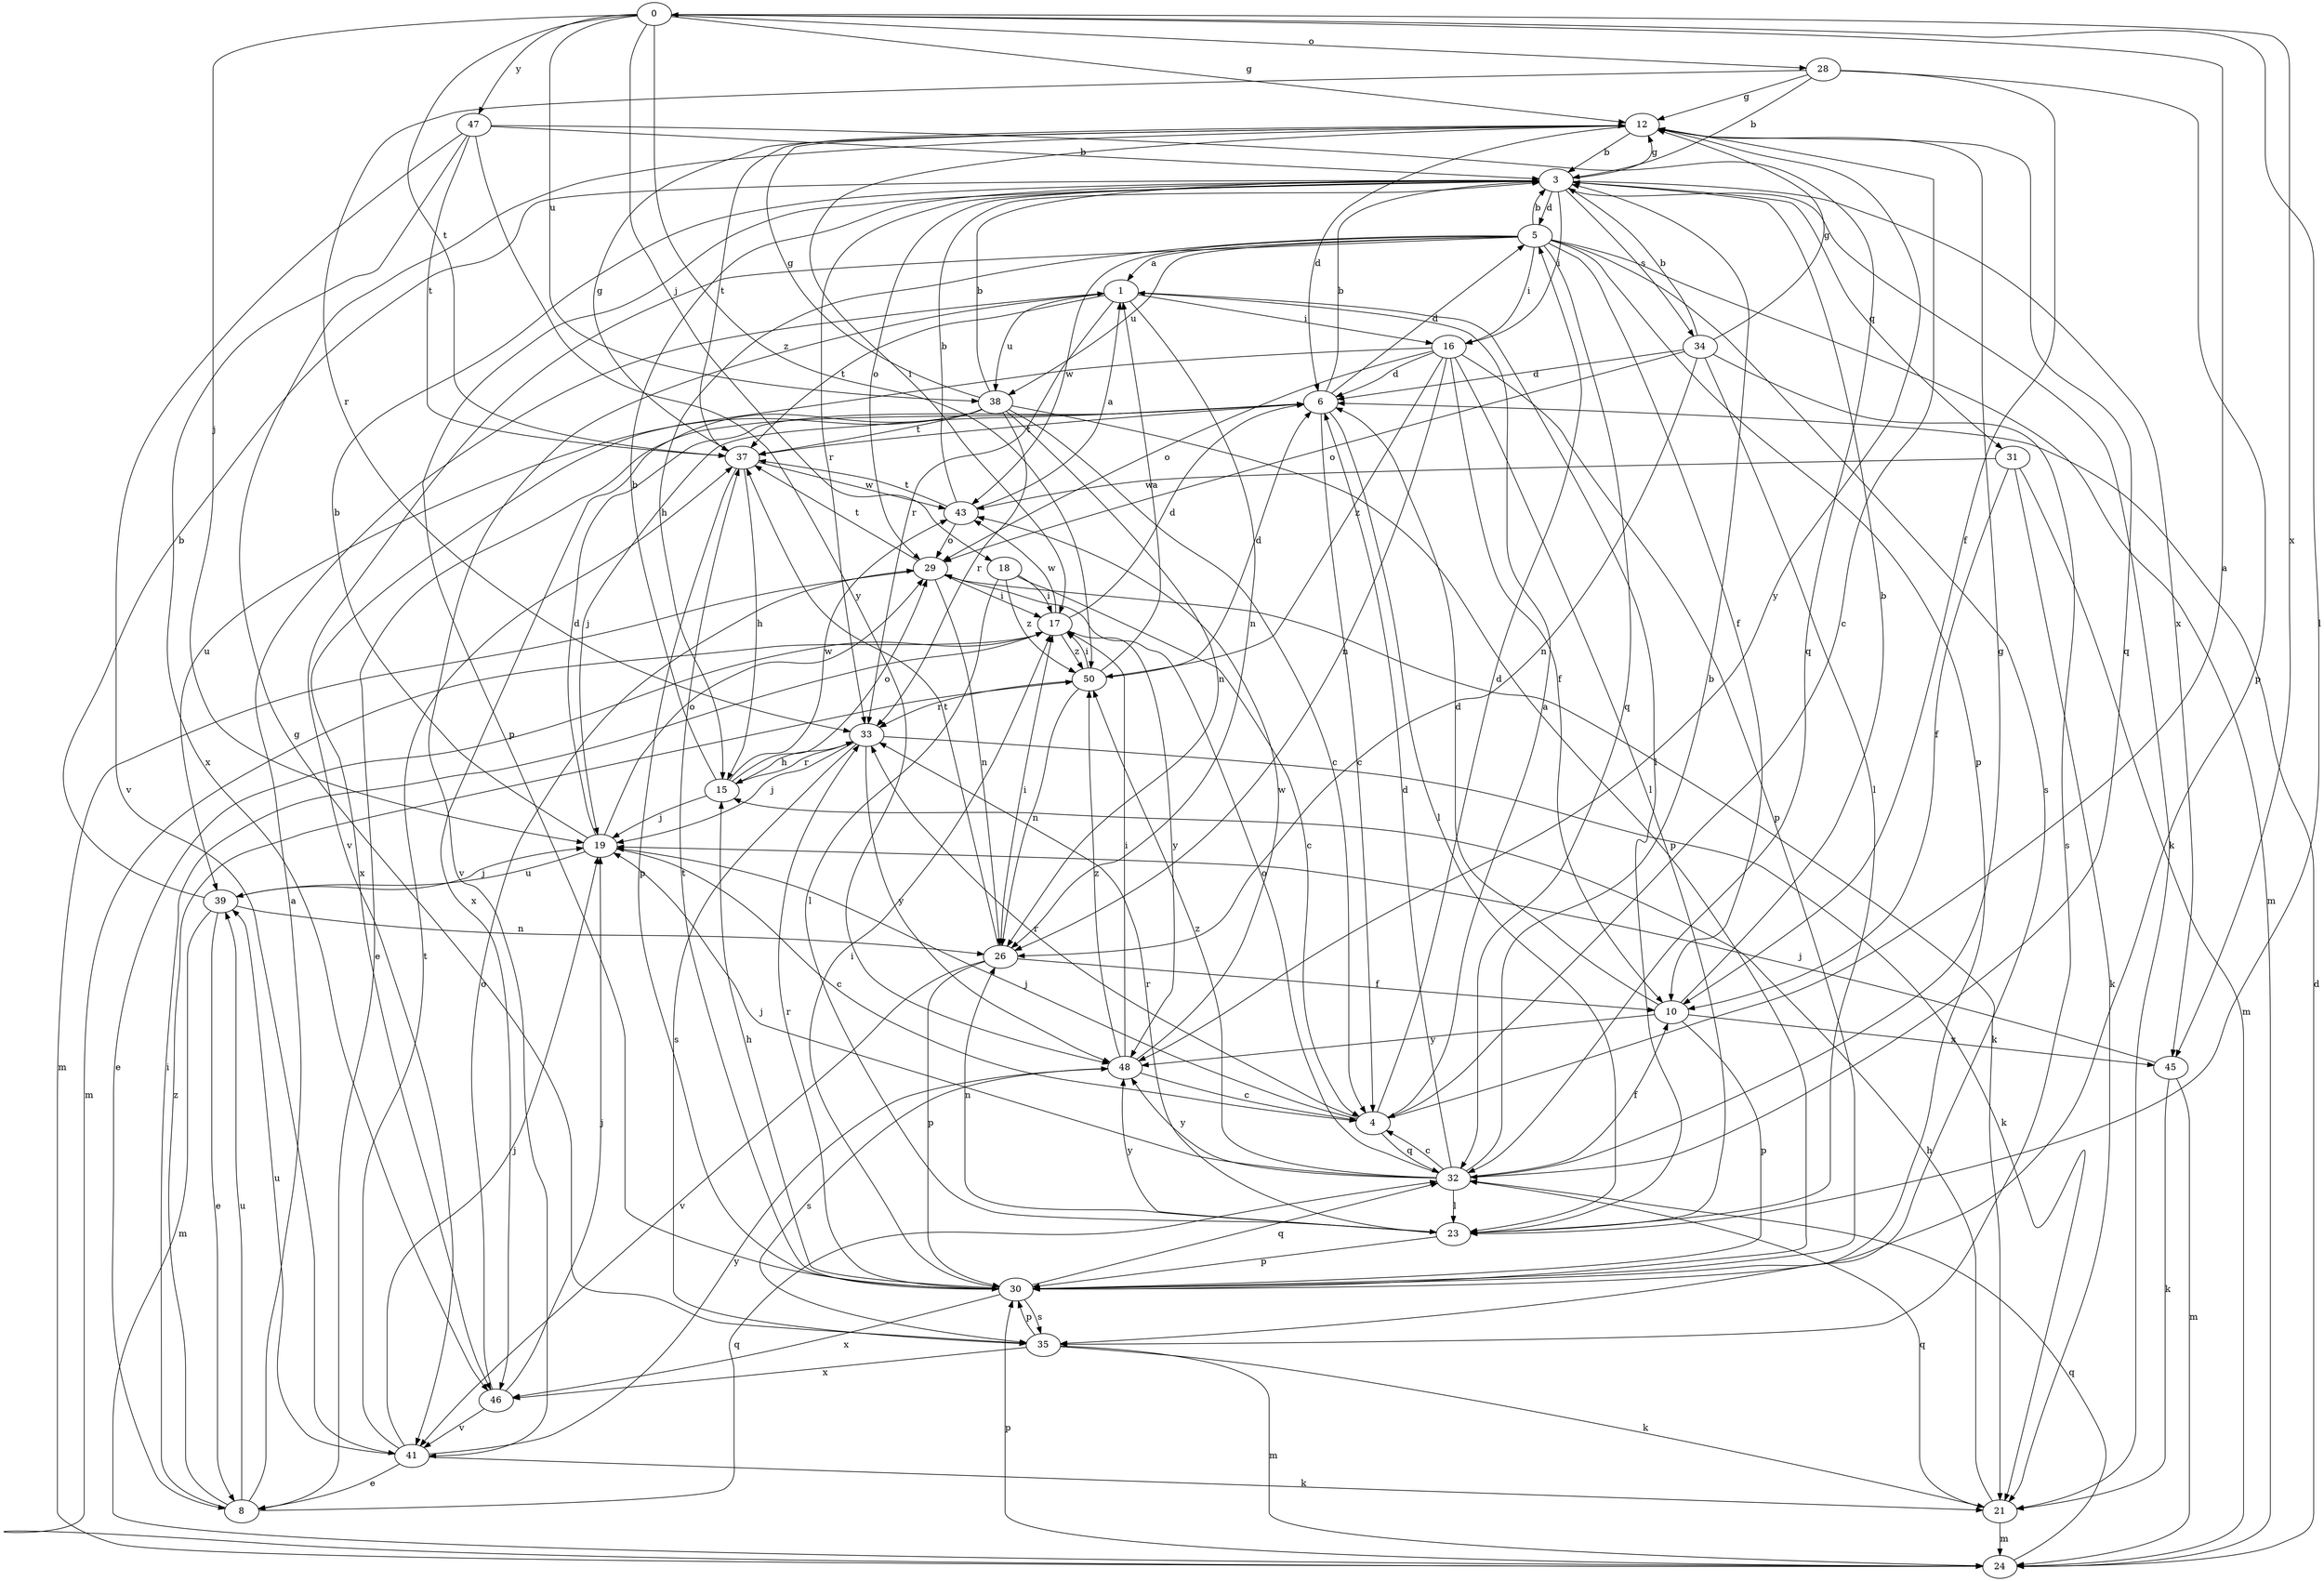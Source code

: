 strict digraph  {
0;
1;
3;
4;
5;
6;
8;
10;
12;
15;
16;
17;
18;
19;
21;
23;
24;
26;
28;
29;
30;
31;
32;
33;
34;
35;
37;
38;
39;
41;
43;
45;
46;
47;
48;
50;
0 -> 12  [label=g];
0 -> 18  [label=j];
0 -> 19  [label=j];
0 -> 23  [label=l];
0 -> 28  [label=o];
0 -> 37  [label=t];
0 -> 38  [label=u];
0 -> 45  [label=x];
0 -> 47  [label=y];
0 -> 50  [label=z];
1 -> 16  [label=i];
1 -> 23  [label=l];
1 -> 26  [label=n];
1 -> 33  [label=r];
1 -> 37  [label=t];
1 -> 38  [label=u];
1 -> 41  [label=v];
3 -> 5  [label=d];
3 -> 12  [label=g];
3 -> 16  [label=i];
3 -> 21  [label=k];
3 -> 29  [label=o];
3 -> 30  [label=p];
3 -> 31  [label=q];
3 -> 33  [label=r];
3 -> 34  [label=s];
3 -> 45  [label=x];
4 -> 0  [label=a];
4 -> 1  [label=a];
4 -> 5  [label=d];
4 -> 19  [label=j];
4 -> 32  [label=q];
4 -> 33  [label=r];
5 -> 1  [label=a];
5 -> 3  [label=b];
5 -> 10  [label=f];
5 -> 15  [label=h];
5 -> 16  [label=i];
5 -> 24  [label=m];
5 -> 30  [label=p];
5 -> 32  [label=q];
5 -> 35  [label=s];
5 -> 38  [label=u];
5 -> 41  [label=v];
5 -> 43  [label=w];
6 -> 3  [label=b];
6 -> 4  [label=c];
6 -> 5  [label=d];
6 -> 8  [label=e];
6 -> 19  [label=j];
6 -> 23  [label=l];
6 -> 37  [label=t];
8 -> 1  [label=a];
8 -> 17  [label=i];
8 -> 32  [label=q];
8 -> 39  [label=u];
8 -> 50  [label=z];
10 -> 3  [label=b];
10 -> 6  [label=d];
10 -> 30  [label=p];
10 -> 45  [label=x];
10 -> 48  [label=y];
12 -> 3  [label=b];
12 -> 4  [label=c];
12 -> 6  [label=d];
12 -> 17  [label=i];
12 -> 32  [label=q];
12 -> 37  [label=t];
12 -> 48  [label=y];
15 -> 3  [label=b];
15 -> 19  [label=j];
15 -> 29  [label=o];
15 -> 33  [label=r];
15 -> 43  [label=w];
16 -> 6  [label=d];
16 -> 10  [label=f];
16 -> 23  [label=l];
16 -> 26  [label=n];
16 -> 29  [label=o];
16 -> 30  [label=p];
16 -> 46  [label=x];
16 -> 50  [label=z];
17 -> 6  [label=d];
17 -> 8  [label=e];
17 -> 24  [label=m];
17 -> 43  [label=w];
17 -> 48  [label=y];
17 -> 50  [label=z];
18 -> 4  [label=c];
18 -> 17  [label=i];
18 -> 23  [label=l];
18 -> 50  [label=z];
19 -> 3  [label=b];
19 -> 4  [label=c];
19 -> 6  [label=d];
19 -> 29  [label=o];
19 -> 39  [label=u];
21 -> 15  [label=h];
21 -> 24  [label=m];
21 -> 32  [label=q];
23 -> 26  [label=n];
23 -> 30  [label=p];
23 -> 33  [label=r];
23 -> 48  [label=y];
24 -> 6  [label=d];
24 -> 30  [label=p];
24 -> 32  [label=q];
26 -> 10  [label=f];
26 -> 17  [label=i];
26 -> 30  [label=p];
26 -> 37  [label=t];
26 -> 41  [label=v];
28 -> 3  [label=b];
28 -> 10  [label=f];
28 -> 12  [label=g];
28 -> 30  [label=p];
28 -> 33  [label=r];
29 -> 17  [label=i];
29 -> 21  [label=k];
29 -> 24  [label=m];
29 -> 26  [label=n];
29 -> 37  [label=t];
30 -> 15  [label=h];
30 -> 17  [label=i];
30 -> 32  [label=q];
30 -> 33  [label=r];
30 -> 35  [label=s];
30 -> 37  [label=t];
30 -> 46  [label=x];
31 -> 10  [label=f];
31 -> 21  [label=k];
31 -> 24  [label=m];
31 -> 43  [label=w];
32 -> 3  [label=b];
32 -> 4  [label=c];
32 -> 6  [label=d];
32 -> 10  [label=f];
32 -> 12  [label=g];
32 -> 19  [label=j];
32 -> 23  [label=l];
32 -> 29  [label=o];
32 -> 48  [label=y];
32 -> 50  [label=z];
33 -> 15  [label=h];
33 -> 19  [label=j];
33 -> 21  [label=k];
33 -> 35  [label=s];
33 -> 48  [label=y];
34 -> 3  [label=b];
34 -> 6  [label=d];
34 -> 12  [label=g];
34 -> 23  [label=l];
34 -> 26  [label=n];
34 -> 29  [label=o];
34 -> 35  [label=s];
35 -> 12  [label=g];
35 -> 21  [label=k];
35 -> 24  [label=m];
35 -> 30  [label=p];
35 -> 46  [label=x];
37 -> 12  [label=g];
37 -> 15  [label=h];
37 -> 30  [label=p];
37 -> 43  [label=w];
38 -> 3  [label=b];
38 -> 4  [label=c];
38 -> 12  [label=g];
38 -> 26  [label=n];
38 -> 30  [label=p];
38 -> 33  [label=r];
38 -> 37  [label=t];
38 -> 39  [label=u];
38 -> 46  [label=x];
39 -> 3  [label=b];
39 -> 8  [label=e];
39 -> 19  [label=j];
39 -> 24  [label=m];
39 -> 26  [label=n];
41 -> 8  [label=e];
41 -> 19  [label=j];
41 -> 21  [label=k];
41 -> 37  [label=t];
41 -> 39  [label=u];
41 -> 48  [label=y];
43 -> 1  [label=a];
43 -> 3  [label=b];
43 -> 29  [label=o];
43 -> 37  [label=t];
45 -> 19  [label=j];
45 -> 21  [label=k];
45 -> 24  [label=m];
46 -> 19  [label=j];
46 -> 29  [label=o];
46 -> 41  [label=v];
47 -> 3  [label=b];
47 -> 32  [label=q];
47 -> 37  [label=t];
47 -> 41  [label=v];
47 -> 46  [label=x];
47 -> 48  [label=y];
48 -> 4  [label=c];
48 -> 17  [label=i];
48 -> 35  [label=s];
48 -> 43  [label=w];
48 -> 50  [label=z];
50 -> 1  [label=a];
50 -> 6  [label=d];
50 -> 17  [label=i];
50 -> 26  [label=n];
50 -> 33  [label=r];
}
